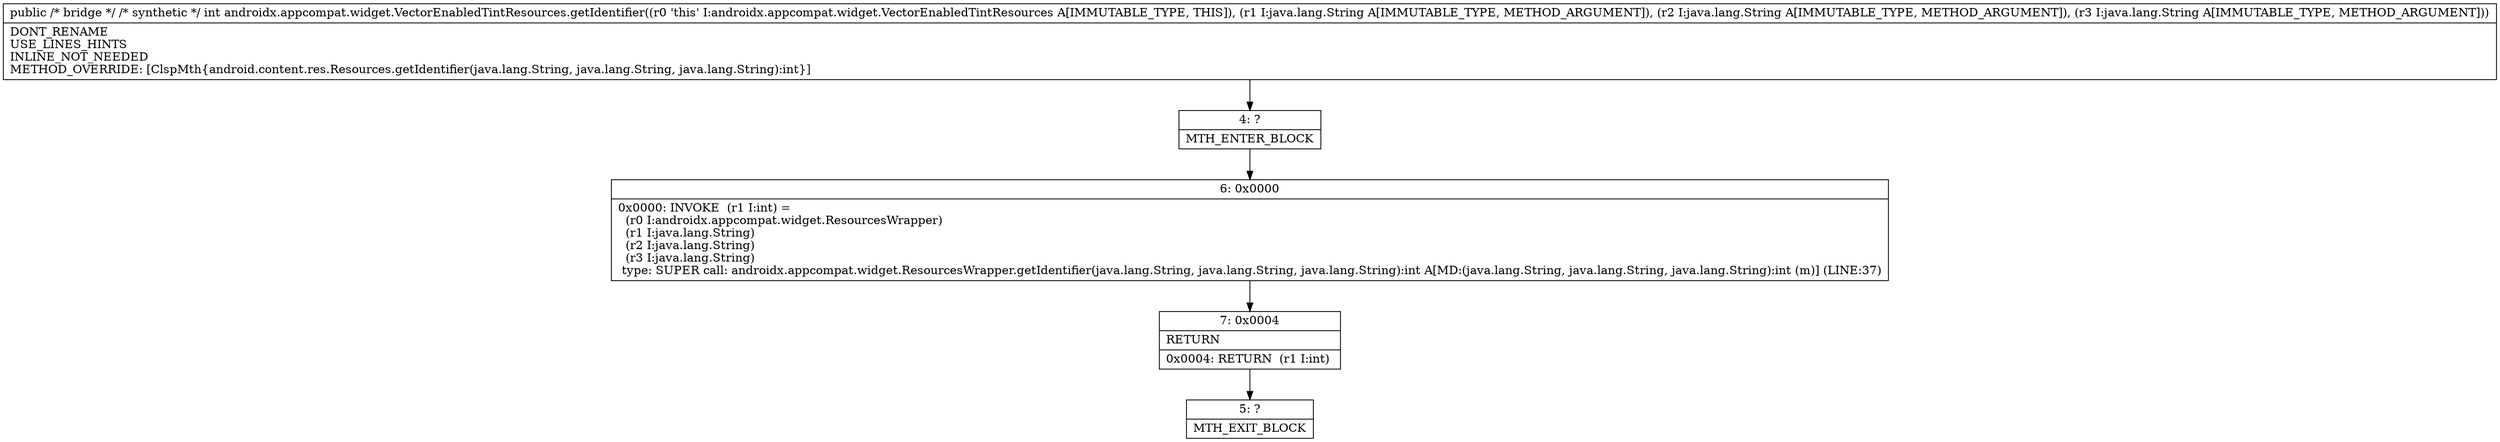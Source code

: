 digraph "CFG forandroidx.appcompat.widget.VectorEnabledTintResources.getIdentifier(Ljava\/lang\/String;Ljava\/lang\/String;Ljava\/lang\/String;)I" {
Node_4 [shape=record,label="{4\:\ ?|MTH_ENTER_BLOCK\l}"];
Node_6 [shape=record,label="{6\:\ 0x0000|0x0000: INVOKE  (r1 I:int) = \l  (r0 I:androidx.appcompat.widget.ResourcesWrapper)\l  (r1 I:java.lang.String)\l  (r2 I:java.lang.String)\l  (r3 I:java.lang.String)\l type: SUPER call: androidx.appcompat.widget.ResourcesWrapper.getIdentifier(java.lang.String, java.lang.String, java.lang.String):int A[MD:(java.lang.String, java.lang.String, java.lang.String):int (m)] (LINE:37)\l}"];
Node_7 [shape=record,label="{7\:\ 0x0004|RETURN\l|0x0004: RETURN  (r1 I:int) \l}"];
Node_5 [shape=record,label="{5\:\ ?|MTH_EXIT_BLOCK\l}"];
MethodNode[shape=record,label="{public \/* bridge *\/ \/* synthetic *\/ int androidx.appcompat.widget.VectorEnabledTintResources.getIdentifier((r0 'this' I:androidx.appcompat.widget.VectorEnabledTintResources A[IMMUTABLE_TYPE, THIS]), (r1 I:java.lang.String A[IMMUTABLE_TYPE, METHOD_ARGUMENT]), (r2 I:java.lang.String A[IMMUTABLE_TYPE, METHOD_ARGUMENT]), (r3 I:java.lang.String A[IMMUTABLE_TYPE, METHOD_ARGUMENT]))  | DONT_RENAME\lUSE_LINES_HINTS\lINLINE_NOT_NEEDED\lMETHOD_OVERRIDE: [ClspMth\{android.content.res.Resources.getIdentifier(java.lang.String, java.lang.String, java.lang.String):int\}]\l}"];
MethodNode -> Node_4;Node_4 -> Node_6;
Node_6 -> Node_7;
Node_7 -> Node_5;
}

